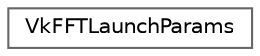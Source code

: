 digraph "Graphical Class Hierarchy"
{
 // LATEX_PDF_SIZE
  bgcolor="transparent";
  edge [fontname=Helvetica,fontsize=10,labelfontname=Helvetica,labelfontsize=10];
  node [fontname=Helvetica,fontsize=10,shape=box,height=0.2,width=0.4];
  rankdir="LR";
  Node0 [id="Node000000",label="VkFFTLaunchParams",height=0.2,width=0.4,color="grey40", fillcolor="white", style="filled",URL="$struct_vk_f_f_t_launch_params.html",tooltip=" "];
}
